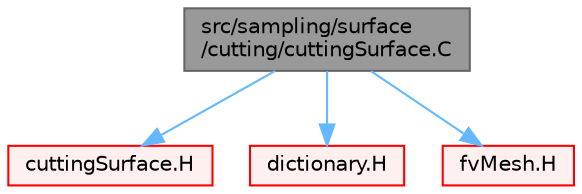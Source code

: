 digraph "src/sampling/surface/cutting/cuttingSurface.C"
{
 // LATEX_PDF_SIZE
  bgcolor="transparent";
  edge [fontname=Helvetica,fontsize=10,labelfontname=Helvetica,labelfontsize=10];
  node [fontname=Helvetica,fontsize=10,shape=box,height=0.2,width=0.4];
  Node1 [id="Node000001",label="src/sampling/surface\l/cutting/cuttingSurface.C",height=0.2,width=0.4,color="gray40", fillcolor="grey60", style="filled", fontcolor="black",tooltip=" "];
  Node1 -> Node2 [id="edge1_Node000001_Node000002",color="steelblue1",style="solid",tooltip=" "];
  Node2 [id="Node000002",label="cuttingSurface.H",height=0.2,width=0.4,color="red", fillcolor="#FFF0F0", style="filled",URL="$cuttingSurface_8H.html",tooltip=" "];
  Node1 -> Node270 [id="edge2_Node000001_Node000270",color="steelblue1",style="solid",tooltip=" "];
  Node270 [id="Node000270",label="dictionary.H",height=0.2,width=0.4,color="red", fillcolor="#FFF0F0", style="filled",URL="$dictionary_8H.html",tooltip=" "];
  Node1 -> Node285 [id="edge3_Node000001_Node000285",color="steelblue1",style="solid",tooltip=" "];
  Node285 [id="Node000285",label="fvMesh.H",height=0.2,width=0.4,color="red", fillcolor="#FFF0F0", style="filled",URL="$fvMesh_8H.html",tooltip=" "];
}
